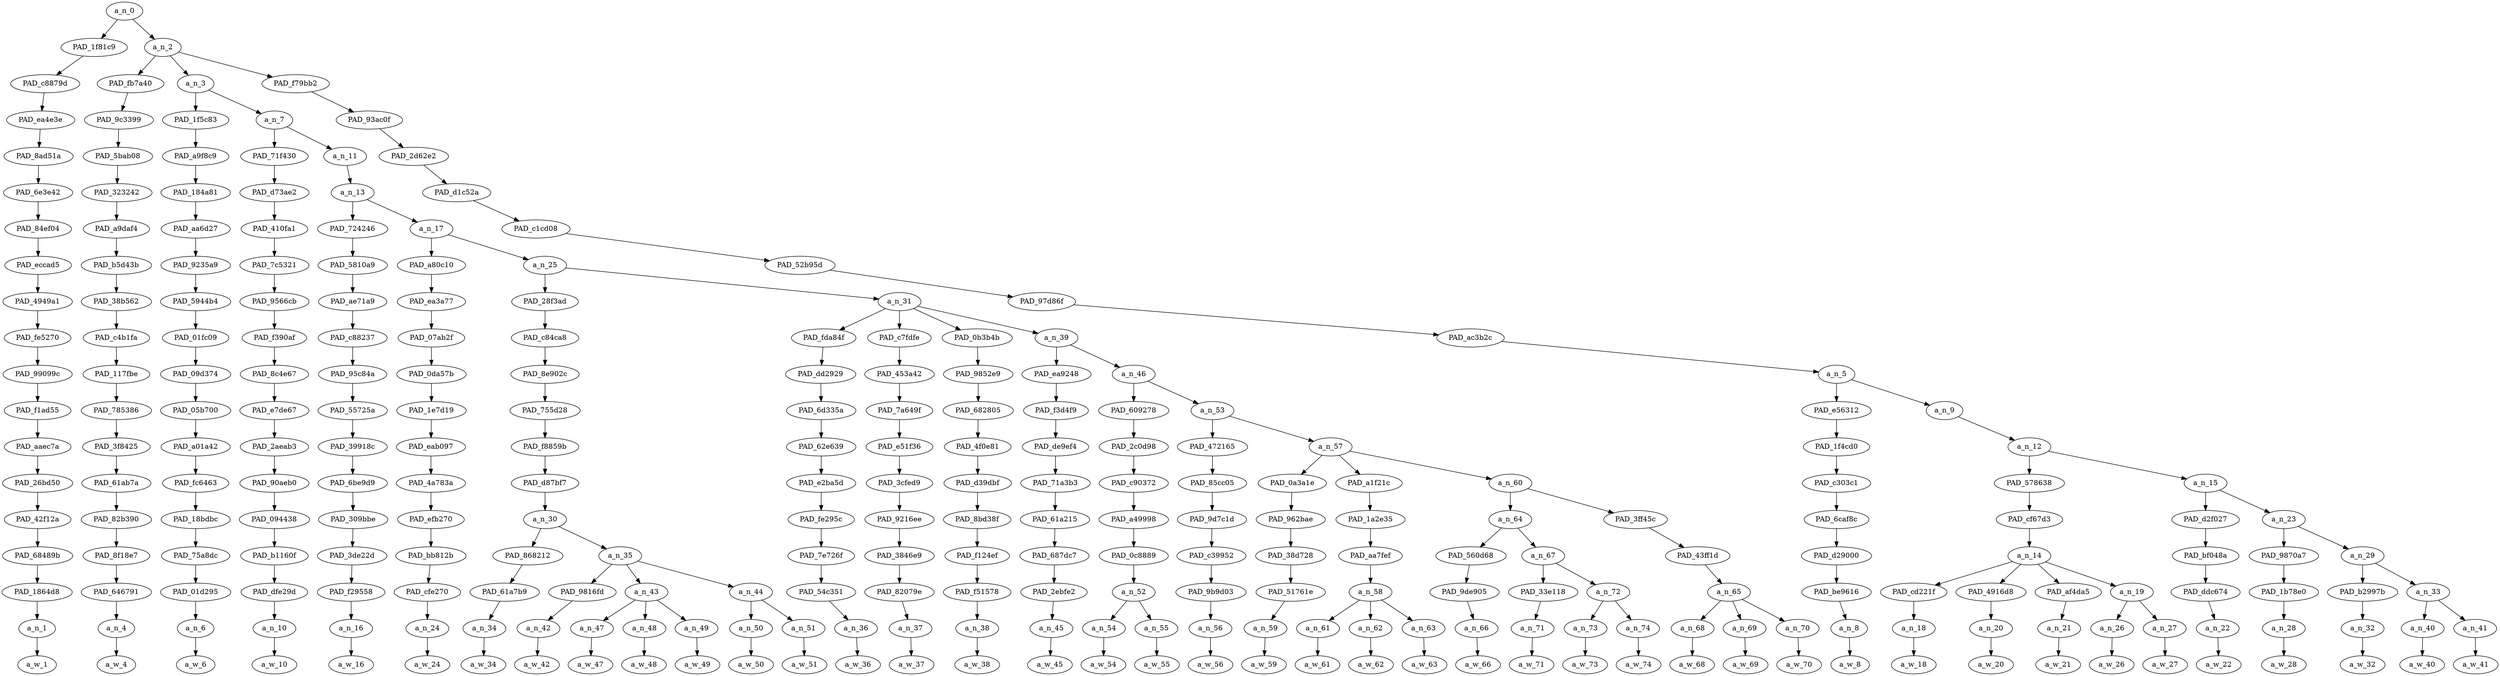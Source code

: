 strict digraph "" {
	a_n_0	[div_dir=1,
		index=0,
		level=18,
		pos="10.963592529296875,18!",
		text_span="[0, 1, 2, 3, 4, 5, 6, 7, 8, 9, 10, 11, 12, 13, 14, 15, 16, 17, 18, 19, 20, 21, 22, 23, 24, 25, 26, 27, 28, 29, 30, 31, 32, 33, 34, \
35, 36, 37, 38, 39, 40, 41]",
		value=0.99999999];
	PAD_1f81c9	[div_dir=1,
		index=0,
		level=17,
		pos="0.0,17!",
		text_span="[0]",
		value=0.02323932];
	a_n_0 -> PAD_1f81c9;
	a_n_2	[div_dir=1,
		index=1,
		level=17,
		pos="21.92718505859375,17!",
		text_span="[1, 2, 3, 4, 5, 6, 7, 8, 9, 10, 11, 12, 13, 14, 15, 16, 17, 18, 19, 20, 21, 22, 23, 24, 25, 26, 27, 28, 29, 30, 31, 32, 33, 34, \
35, 36, 37, 38, 39, 40, 41]",
		value=0.97619737];
	a_n_0 -> a_n_2;
	PAD_c8879d	[div_dir=1,
		index=0,
		level=16,
		pos="0.0,16!",
		text_span="[0]",
		value=0.02323932];
	PAD_1f81c9 -> PAD_c8879d;
	PAD_ea4e3e	[div_dir=1,
		index=0,
		level=15,
		pos="0.0,15!",
		text_span="[0]",
		value=0.02323932];
	PAD_c8879d -> PAD_ea4e3e;
	PAD_8ad51a	[div_dir=1,
		index=0,
		level=14,
		pos="0.0,14!",
		text_span="[0]",
		value=0.02323932];
	PAD_ea4e3e -> PAD_8ad51a;
	PAD_6e3e42	[div_dir=1,
		index=0,
		level=13,
		pos="0.0,13!",
		text_span="[0]",
		value=0.02323932];
	PAD_8ad51a -> PAD_6e3e42;
	PAD_84ef04	[div_dir=1,
		index=0,
		level=12,
		pos="0.0,12!",
		text_span="[0]",
		value=0.02323932];
	PAD_6e3e42 -> PAD_84ef04;
	PAD_eccad5	[div_dir=1,
		index=0,
		level=11,
		pos="0.0,11!",
		text_span="[0]",
		value=0.02323932];
	PAD_84ef04 -> PAD_eccad5;
	PAD_4949a1	[div_dir=1,
		index=0,
		level=10,
		pos="0.0,10!",
		text_span="[0]",
		value=0.02323932];
	PAD_eccad5 -> PAD_4949a1;
	PAD_fe5270	[div_dir=1,
		index=0,
		level=9,
		pos="0.0,9!",
		text_span="[0]",
		value=0.02323932];
	PAD_4949a1 -> PAD_fe5270;
	PAD_99099c	[div_dir=1,
		index=0,
		level=8,
		pos="0.0,8!",
		text_span="[0]",
		value=0.02323932];
	PAD_fe5270 -> PAD_99099c;
	PAD_f1ad55	[div_dir=1,
		index=0,
		level=7,
		pos="0.0,7!",
		text_span="[0]",
		value=0.02323932];
	PAD_99099c -> PAD_f1ad55;
	PAD_aaec7a	[div_dir=1,
		index=0,
		level=6,
		pos="0.0,6!",
		text_span="[0]",
		value=0.02323932];
	PAD_f1ad55 -> PAD_aaec7a;
	PAD_26bd50	[div_dir=1,
		index=0,
		level=5,
		pos="0.0,5!",
		text_span="[0]",
		value=0.02323932];
	PAD_aaec7a -> PAD_26bd50;
	PAD_42f12a	[div_dir=1,
		index=0,
		level=4,
		pos="0.0,4!",
		text_span="[0]",
		value=0.02323932];
	PAD_26bd50 -> PAD_42f12a;
	PAD_68489b	[div_dir=1,
		index=0,
		level=3,
		pos="0.0,3!",
		text_span="[0]",
		value=0.02323932];
	PAD_42f12a -> PAD_68489b;
	PAD_1864d8	[div_dir=1,
		index=0,
		level=2,
		pos="0.0,2!",
		text_span="[0]",
		value=0.02323932];
	PAD_68489b -> PAD_1864d8;
	a_n_1	[div_dir=1,
		index=0,
		level=1,
		pos="0.0,1!",
		text_span="[0]",
		value=0.02323932];
	PAD_1864d8 -> a_n_1;
	a_w_1	[div_dir=0,
		index=0,
		level=0,
		pos="0,0!",
		text_span="[0]",
		value=i];
	a_n_1 -> a_w_1;
	PAD_fb7a40	[div_dir=1,
		index=2,
		level=16,
		pos="30.0,16!",
		text_span="[30]",
		value=0.03035486];
	a_n_2 -> PAD_fb7a40;
	a_n_3	[div_dir=1,
		index=1,
		level=16,
		pos="2.26593017578125,16!",
		text_span="[1, 2, 3, 4, 5, 6, 7, 8, 9, 10, 11, 12, 13, 14, 15, 16, 17, 18, 19, 20, 21, 22, 23, 24, 25, 26, 27, 28, 29]",
		value=0.68270876];
	a_n_2 -> a_n_3;
	PAD_f79bb2	[div_dir=1,
		index=3,
		level=16,
		pos="33.515625,16!",
		text_span="[31, 32, 33, 34, 35, 36, 37, 38, 39, 40, 41]",
		value=0.26260870];
	a_n_2 -> PAD_f79bb2;
	PAD_9c3399	[div_dir=1,
		index=3,
		level=15,
		pos="30.0,15!",
		text_span="[30]",
		value=0.03035486];
	PAD_fb7a40 -> PAD_9c3399;
	PAD_5bab08	[div_dir=1,
		index=4,
		level=14,
		pos="30.0,14!",
		text_span="[30]",
		value=0.03035486];
	PAD_9c3399 -> PAD_5bab08;
	PAD_323242	[div_dir=1,
		index=4,
		level=13,
		pos="30.0,13!",
		text_span="[30]",
		value=0.03035486];
	PAD_5bab08 -> PAD_323242;
	PAD_a9daf4	[div_dir=1,
		index=5,
		level=12,
		pos="30.0,12!",
		text_span="[30]",
		value=0.03035486];
	PAD_323242 -> PAD_a9daf4;
	PAD_b5d43b	[div_dir=1,
		index=6,
		level=11,
		pos="30.0,11!",
		text_span="[30]",
		value=0.03035486];
	PAD_a9daf4 -> PAD_b5d43b;
	PAD_38b562	[div_dir=1,
		index=7,
		level=10,
		pos="30.0,10!",
		text_span="[30]",
		value=0.03035486];
	PAD_b5d43b -> PAD_38b562;
	PAD_c4b1fa	[div_dir=1,
		index=10,
		level=9,
		pos="30.0,9!",
		text_span="[30]",
		value=0.03035486];
	PAD_38b562 -> PAD_c4b1fa;
	PAD_117fbe	[div_dir=1,
		index=11,
		level=8,
		pos="30.0,8!",
		text_span="[30]",
		value=0.03035486];
	PAD_c4b1fa -> PAD_117fbe;
	PAD_785386	[div_dir=1,
		index=12,
		level=7,
		pos="30.0,7!",
		text_span="[30]",
		value=0.03035486];
	PAD_117fbe -> PAD_785386;
	PAD_3f8425	[div_dir=1,
		index=13,
		level=6,
		pos="30.0,6!",
		text_span="[30]",
		value=0.03035486];
	PAD_785386 -> PAD_3f8425;
	PAD_61ab7a	[div_dir=1,
		index=15,
		level=5,
		pos="30.0,5!",
		text_span="[30]",
		value=0.03035486];
	PAD_3f8425 -> PAD_61ab7a;
	PAD_82b390	[div_dir=1,
		index=16,
		level=4,
		pos="30.0,4!",
		text_span="[30]",
		value=0.03035486];
	PAD_61ab7a -> PAD_82b390;
	PAD_8f18e7	[div_dir=1,
		index=18,
		level=3,
		pos="30.0,3!",
		text_span="[30]",
		value=0.03035486];
	PAD_82b390 -> PAD_8f18e7;
	PAD_646791	[div_dir=1,
		index=21,
		level=2,
		pos="30.0,2!",
		text_span="[30]",
		value=0.03035486];
	PAD_8f18e7 -> PAD_646791;
	a_n_4	[div_dir=1,
		index=30,
		level=1,
		pos="30.0,1!",
		text_span="[30]",
		value=0.03035486];
	PAD_646791 -> a_n_4;
	a_w_4	[div_dir=0,
		index=30,
		level=0,
		pos="30,0!",
		text_span="[30]",
		value=and1];
	a_n_4 -> a_w_4;
	PAD_1f5c83	[div_dir=1,
		index=1,
		level=15,
		pos="1.0,15!",
		text_span="[1]",
		value=0.01600167];
	a_n_3 -> PAD_1f5c83;
	a_n_7	[div_dir=1,
		index=2,
		level=15,
		pos="3.5318603515625,15!",
		text_span="[2, 3, 4, 5, 6, 7, 8, 9, 10, 11, 12, 13, 14, 15, 16, 17, 18, 19, 20, 21, 22, 23, 24, 25, 26, 27, 28, 29]",
		value=0.66629090];
	a_n_3 -> a_n_7;
	PAD_a9f8c9	[div_dir=1,
		index=1,
		level=14,
		pos="1.0,14!",
		text_span="[1]",
		value=0.01600167];
	PAD_1f5c83 -> PAD_a9f8c9;
	PAD_184a81	[div_dir=1,
		index=1,
		level=13,
		pos="1.0,13!",
		text_span="[1]",
		value=0.01600167];
	PAD_a9f8c9 -> PAD_184a81;
	PAD_aa6d27	[div_dir=1,
		index=1,
		level=12,
		pos="1.0,12!",
		text_span="[1]",
		value=0.01600167];
	PAD_184a81 -> PAD_aa6d27;
	PAD_9235a9	[div_dir=1,
		index=1,
		level=11,
		pos="1.0,11!",
		text_span="[1]",
		value=0.01600167];
	PAD_aa6d27 -> PAD_9235a9;
	PAD_5944b4	[div_dir=1,
		index=1,
		level=10,
		pos="1.0,10!",
		text_span="[1]",
		value=0.01600167];
	PAD_9235a9 -> PAD_5944b4;
	PAD_01fc09	[div_dir=1,
		index=1,
		level=9,
		pos="1.0,9!",
		text_span="[1]",
		value=0.01600167];
	PAD_5944b4 -> PAD_01fc09;
	PAD_09d374	[div_dir=1,
		index=1,
		level=8,
		pos="1.0,8!",
		text_span="[1]",
		value=0.01600167];
	PAD_01fc09 -> PAD_09d374;
	PAD_05b700	[div_dir=1,
		index=1,
		level=7,
		pos="1.0,7!",
		text_span="[1]",
		value=0.01600167];
	PAD_09d374 -> PAD_05b700;
	PAD_a01a42	[div_dir=1,
		index=1,
		level=6,
		pos="1.0,6!",
		text_span="[1]",
		value=0.01600167];
	PAD_05b700 -> PAD_a01a42;
	PAD_fc6463	[div_dir=1,
		index=1,
		level=5,
		pos="1.0,5!",
		text_span="[1]",
		value=0.01600167];
	PAD_a01a42 -> PAD_fc6463;
	PAD_18bdbc	[div_dir=1,
		index=1,
		level=4,
		pos="1.0,4!",
		text_span="[1]",
		value=0.01600167];
	PAD_fc6463 -> PAD_18bdbc;
	PAD_75a8dc	[div_dir=1,
		index=1,
		level=3,
		pos="1.0,3!",
		text_span="[1]",
		value=0.01600167];
	PAD_18bdbc -> PAD_75a8dc;
	PAD_01d295	[div_dir=1,
		index=1,
		level=2,
		pos="1.0,2!",
		text_span="[1]",
		value=0.01600167];
	PAD_75a8dc -> PAD_01d295;
	a_n_6	[div_dir=1,
		index=1,
		level=1,
		pos="1.0,1!",
		text_span="[1]",
		value=0.01600167];
	PAD_01d295 -> a_n_6;
	a_w_6	[div_dir=0,
		index=1,
		level=0,
		pos="1,0!",
		text_span="[1]",
		value=would];
	a_n_6 -> a_w_6;
	PAD_71f430	[div_dir=1,
		index=2,
		level=14,
		pos="2.0,14!",
		text_span="[2]",
		value=0.01862092];
	a_n_7 -> PAD_71f430;
	a_n_11	[div_dir=1,
		index=3,
		level=14,
		pos="5.063720703125,14!",
		text_span="[3, 4, 5, 6, 7, 8, 9, 10, 11, 12, 13, 14, 15, 16, 17, 18, 19, 20, 21, 22, 23, 24, 25, 26, 27, 28, 29]",
		value=0.64726500];
	a_n_7 -> a_n_11;
	PAD_d73ae2	[div_dir=1,
		index=2,
		level=13,
		pos="2.0,13!",
		text_span="[2]",
		value=0.01862092];
	PAD_71f430 -> PAD_d73ae2;
	PAD_410fa1	[div_dir=1,
		index=2,
		level=12,
		pos="2.0,12!",
		text_span="[2]",
		value=0.01862092];
	PAD_d73ae2 -> PAD_410fa1;
	PAD_7c5321	[div_dir=1,
		index=2,
		level=11,
		pos="2.0,11!",
		text_span="[2]",
		value=0.01862092];
	PAD_410fa1 -> PAD_7c5321;
	PAD_9566cb	[div_dir=1,
		index=2,
		level=10,
		pos="2.0,10!",
		text_span="[2]",
		value=0.01862092];
	PAD_7c5321 -> PAD_9566cb;
	PAD_f390af	[div_dir=1,
		index=2,
		level=9,
		pos="2.0,9!",
		text_span="[2]",
		value=0.01862092];
	PAD_9566cb -> PAD_f390af;
	PAD_8c4e67	[div_dir=1,
		index=2,
		level=8,
		pos="2.0,8!",
		text_span="[2]",
		value=0.01862092];
	PAD_f390af -> PAD_8c4e67;
	PAD_e7de67	[div_dir=1,
		index=2,
		level=7,
		pos="2.0,7!",
		text_span="[2]",
		value=0.01862092];
	PAD_8c4e67 -> PAD_e7de67;
	PAD_2aeab3	[div_dir=1,
		index=2,
		level=6,
		pos="2.0,6!",
		text_span="[2]",
		value=0.01862092];
	PAD_e7de67 -> PAD_2aeab3;
	PAD_90aeb0	[div_dir=1,
		index=2,
		level=5,
		pos="2.0,5!",
		text_span="[2]",
		value=0.01862092];
	PAD_2aeab3 -> PAD_90aeb0;
	PAD_094438	[div_dir=1,
		index=2,
		level=4,
		pos="2.0,4!",
		text_span="[2]",
		value=0.01862092];
	PAD_90aeb0 -> PAD_094438;
	PAD_b1160f	[div_dir=1,
		index=2,
		level=3,
		pos="2.0,3!",
		text_span="[2]",
		value=0.01862092];
	PAD_094438 -> PAD_b1160f;
	PAD_dfe29d	[div_dir=1,
		index=2,
		level=2,
		pos="2.0,2!",
		text_span="[2]",
		value=0.01862092];
	PAD_b1160f -> PAD_dfe29d;
	a_n_10	[div_dir=1,
		index=2,
		level=1,
		pos="2.0,1!",
		text_span="[2]",
		value=0.01862092];
	PAD_dfe29d -> a_n_10;
	a_w_10	[div_dir=0,
		index=2,
		level=0,
		pos="2,0!",
		text_span="[2]",
		value=love];
	a_n_10 -> a_w_10;
	a_n_13	[div_dir=1,
		index=3,
		level=13,
		pos="5.063720703125,13!",
		text_span="[3, 4, 5, 6, 7, 8, 9, 10, 11, 12, 13, 14, 15, 16, 17, 18, 19, 20, 21, 22, 23, 24, 25, 26, 27, 28, 29]",
		value=0.64687098];
	a_n_11 -> a_n_13;
	PAD_724246	[div_dir=1,
		index=3,
		level=12,
		pos="3.0,12!",
		text_span="[3]",
		value=0.01719556];
	a_n_13 -> PAD_724246;
	a_n_17	[div_dir=1,
		index=4,
		level=12,
		pos="7.12744140625,12!",
		text_span="[4, 5, 6, 7, 8, 9, 10, 11, 12, 13, 14, 15, 16, 17, 18, 19, 20, 21, 22, 23, 24, 25, 26, 27, 28, 29]",
		value=0.62928140];
	a_n_13 -> a_n_17;
	PAD_5810a9	[div_dir=1,
		index=3,
		level=11,
		pos="3.0,11!",
		text_span="[3]",
		value=0.01719556];
	PAD_724246 -> PAD_5810a9;
	PAD_ae71a9	[div_dir=1,
		index=3,
		level=10,
		pos="3.0,10!",
		text_span="[3]",
		value=0.01719556];
	PAD_5810a9 -> PAD_ae71a9;
	PAD_c88237	[div_dir=1,
		index=3,
		level=9,
		pos="3.0,9!",
		text_span="[3]",
		value=0.01719556];
	PAD_ae71a9 -> PAD_c88237;
	PAD_95c84a	[div_dir=1,
		index=3,
		level=8,
		pos="3.0,8!",
		text_span="[3]",
		value=0.01719556];
	PAD_c88237 -> PAD_95c84a;
	PAD_55725a	[div_dir=1,
		index=3,
		level=7,
		pos="3.0,7!",
		text_span="[3]",
		value=0.01719556];
	PAD_95c84a -> PAD_55725a;
	PAD_39918c	[div_dir=1,
		index=3,
		level=6,
		pos="3.0,6!",
		text_span="[3]",
		value=0.01719556];
	PAD_55725a -> PAD_39918c;
	PAD_6be9d9	[div_dir=1,
		index=3,
		level=5,
		pos="3.0,5!",
		text_span="[3]",
		value=0.01719556];
	PAD_39918c -> PAD_6be9d9;
	PAD_309bbe	[div_dir=1,
		index=3,
		level=4,
		pos="3.0,4!",
		text_span="[3]",
		value=0.01719556];
	PAD_6be9d9 -> PAD_309bbe;
	PAD_3de22d	[div_dir=1,
		index=3,
		level=3,
		pos="3.0,3!",
		text_span="[3]",
		value=0.01719556];
	PAD_309bbe -> PAD_3de22d;
	PAD_f29558	[div_dir=1,
		index=3,
		level=2,
		pos="3.0,2!",
		text_span="[3]",
		value=0.01719556];
	PAD_3de22d -> PAD_f29558;
	a_n_16	[div_dir=1,
		index=3,
		level=1,
		pos="3.0,1!",
		text_span="[3]",
		value=0.01719556];
	PAD_f29558 -> a_n_16;
	a_w_16	[div_dir=0,
		index=3,
		level=0,
		pos="3,0!",
		text_span="[3]",
		value=to];
	a_n_16 -> a_w_16;
	PAD_a80c10	[div_dir=1,
		index=4,
		level=11,
		pos="4.0,11!",
		text_span="[4]",
		value=0.01846505];
	a_n_17 -> PAD_a80c10;
	a_n_25	[div_dir=1,
		index=5,
		level=11,
		pos="10.2548828125,11!",
		text_span="[5, 6, 7, 8, 9, 10, 11, 12, 13, 14, 15, 16, 17, 18, 19, 20, 21, 22, 23, 24, 25, 26, 27, 28, 29]",
		value=0.61043405];
	a_n_17 -> a_n_25;
	PAD_ea3a77	[div_dir=1,
		index=4,
		level=10,
		pos="4.0,10!",
		text_span="[4]",
		value=0.01846505];
	PAD_a80c10 -> PAD_ea3a77;
	PAD_07ab2f	[div_dir=1,
		index=4,
		level=9,
		pos="4.0,9!",
		text_span="[4]",
		value=0.01846505];
	PAD_ea3a77 -> PAD_07ab2f;
	PAD_0da57b	[div_dir=1,
		index=4,
		level=8,
		pos="4.0,8!",
		text_span="[4]",
		value=0.01846505];
	PAD_07ab2f -> PAD_0da57b;
	PAD_1e7d19	[div_dir=1,
		index=4,
		level=7,
		pos="4.0,7!",
		text_span="[4]",
		value=0.01846505];
	PAD_0da57b -> PAD_1e7d19;
	PAD_eab097	[div_dir=1,
		index=4,
		level=6,
		pos="4.0,6!",
		text_span="[4]",
		value=0.01846505];
	PAD_1e7d19 -> PAD_eab097;
	PAD_4a783a	[div_dir=1,
		index=4,
		level=5,
		pos="4.0,5!",
		text_span="[4]",
		value=0.01846505];
	PAD_eab097 -> PAD_4a783a;
	PAD_efb270	[div_dir=1,
		index=4,
		level=4,
		pos="4.0,4!",
		text_span="[4]",
		value=0.01846505];
	PAD_4a783a -> PAD_efb270;
	PAD_bb812b	[div_dir=1,
		index=4,
		level=3,
		pos="4.0,3!",
		text_span="[4]",
		value=0.01846505];
	PAD_efb270 -> PAD_bb812b;
	PAD_cfe270	[div_dir=1,
		index=4,
		level=2,
		pos="4.0,2!",
		text_span="[4]",
		value=0.01846505];
	PAD_bb812b -> PAD_cfe270;
	a_n_24	[div_dir=1,
		index=4,
		level=1,
		pos="4.0,1!",
		text_span="[4]",
		value=0.01846505];
	PAD_cfe270 -> a_n_24;
	a_w_24	[div_dir=0,
		index=4,
		level=0,
		pos="4,0!",
		text_span="[4]",
		value=see];
	a_n_24 -> a_w_24;
	PAD_28f3ad	[div_dir=1,
		index=5,
		level=10,
		pos="6.583333333333333,10!",
		text_span="[5, 6, 7, 8, 9, 10, 11]",
		value=0.16515179];
	a_n_25 -> PAD_28f3ad;
	a_n_31	[div_dir=1,
		index=6,
		level=10,
		pos="13.926432291666666,10!",
		text_span="[12, 13, 14, 15, 16, 17, 18, 19, 20, 21, 22, 23, 24, 25, 26, 27, 28, 29]",
		value=0.44491612];
	a_n_25 -> a_n_31;
	PAD_c84ca8	[div_dir=1,
		index=5,
		level=9,
		pos="6.583333333333333,9!",
		text_span="[5, 6, 7, 8, 9, 10, 11]",
		value=0.16515179];
	PAD_28f3ad -> PAD_c84ca8;
	PAD_8e902c	[div_dir=1,
		index=5,
		level=8,
		pos="6.583333333333333,8!",
		text_span="[5, 6, 7, 8, 9, 10, 11]",
		value=0.16515179];
	PAD_c84ca8 -> PAD_8e902c;
	PAD_755d28	[div_dir=1,
		index=5,
		level=7,
		pos="6.583333333333333,7!",
		text_span="[5, 6, 7, 8, 9, 10, 11]",
		value=0.16515179];
	PAD_8e902c -> PAD_755d28;
	PAD_f8859b	[div_dir=1,
		index=5,
		level=6,
		pos="6.583333333333333,6!",
		text_span="[5, 6, 7, 8, 9, 10, 11]",
		value=0.16515179];
	PAD_755d28 -> PAD_f8859b;
	PAD_d87bf7	[div_dir=1,
		index=5,
		level=5,
		pos="6.583333333333333,5!",
		text_span="[5, 6, 7, 8, 9, 10, 11]",
		value=0.16515179];
	PAD_f8859b -> PAD_d87bf7;
	a_n_30	[div_dir=1,
		index=5,
		level=4,
		pos="6.583333333333333,4!",
		text_span="[5, 6, 7, 8, 9, 10, 11]",
		value=0.16515179];
	PAD_d87bf7 -> a_n_30;
	PAD_868212	[div_dir=-1,
		index=5,
		level=3,
		pos="5.0,3!",
		text_span="[5]",
		value=0.03765372];
	a_n_30 -> PAD_868212;
	a_n_35	[div_dir=1,
		index=6,
		level=3,
		pos="8.166666666666666,3!",
		text_span="[6, 7, 8, 9, 10, 11]",
		value=0.12736094];
	a_n_30 -> a_n_35;
	PAD_61a7b9	[div_dir=-1,
		index=5,
		level=2,
		pos="5.0,2!",
		text_span="[5]",
		value=0.03765372];
	PAD_868212 -> PAD_61a7b9;
	a_n_34	[div_dir=-1,
		index=5,
		level=1,
		pos="5.0,1!",
		text_span="[5]",
		value=0.03765372];
	PAD_61a7b9 -> a_n_34;
	a_w_34	[div_dir=0,
		index=5,
		level=0,
		pos="5,0!",
		text_span="[5]",
		value=trump];
	a_n_34 -> a_w_34;
	PAD_9816fd	[div_dir=1,
		index=6,
		level=2,
		pos="6.0,2!",
		text_span="[6]",
		value=0.01947156];
	a_n_35 -> PAD_9816fd;
	a_n_43	[div_dir=1,
		index=7,
		level=2,
		pos="8.0,2!",
		text_span="[7, 8, 9]",
		value=0.07511292];
	a_n_35 -> a_n_43;
	a_n_44	[div_dir=1,
		index=8,
		level=2,
		pos="10.5,2!",
		text_span="[10, 11]",
		value=0.03260212];
	a_n_35 -> a_n_44;
	a_n_42	[div_dir=1,
		index=6,
		level=1,
		pos="6.0,1!",
		text_span="[6]",
		value=0.01947156];
	PAD_9816fd -> a_n_42;
	a_w_42	[div_dir=0,
		index=6,
		level=0,
		pos="6,0!",
		text_span="[6]",
		value=bring];
	a_n_42 -> a_w_42;
	a_n_47	[div_dir=1,
		index=7,
		level=1,
		pos="7.0,1!",
		text_span="[7]",
		value=0.02334159];
	a_n_43 -> a_n_47;
	a_n_48	[div_dir=1,
		index=8,
		level=1,
		pos="8.0,1!",
		text_span="[8]",
		value=0.02929512];
	a_n_43 -> a_n_48;
	a_n_49	[div_dir=1,
		index=9,
		level=1,
		pos="9.0,1!",
		text_span="[9]",
		value=0.02235039];
	a_n_43 -> a_n_49;
	a_w_47	[div_dir=0,
		index=7,
		level=0,
		pos="7,0!",
		text_span="[7]",
		value="<number>"];
	a_n_47 -> a_w_47;
	a_w_48	[div_dir=0,
		index=8,
		level=0,
		pos="8,0!",
		text_span="[8]",
		value=white];
	a_n_48 -> a_w_48;
	a_w_49	[div_dir=0,
		index=9,
		level=0,
		pos="9,0!",
		text_span="[9]",
		value=women];
	a_n_49 -> a_w_49;
	a_n_50	[div_dir=1,
		index=10,
		level=1,
		pos="10.0,1!",
		text_span="[10]",
		value=0.01400073];
	a_n_44 -> a_n_50;
	a_n_51	[div_dir=1,
		index=11,
		level=1,
		pos="11.0,1!",
		text_span="[11]",
		value=0.01854632];
	a_n_44 -> a_n_51;
	a_w_50	[div_dir=0,
		index=10,
		level=0,
		pos="10,0!",
		text_span="[10]",
		value=from];
	a_n_50 -> a_w_50;
	a_w_51	[div_dir=0,
		index=11,
		level=0,
		pos="11,0!",
		text_span="[11]",
		value=europe];
	a_n_51 -> a_w_51;
	PAD_fda84f	[div_dir=1,
		index=6,
		level=9,
		pos="12.0,9!",
		text_span="[12]",
		value=0.01613592];
	a_n_31 -> PAD_fda84f;
	PAD_c7fdfe	[div_dir=1,
		index=7,
		level=9,
		pos="13.0,9!",
		text_span="[13]",
		value=0.01517469];
	a_n_31 -> PAD_c7fdfe;
	PAD_0b3b4b	[div_dir=1,
		index=8,
		level=9,
		pos="14.0,9!",
		text_span="[14]",
		value=0.01855804];
	a_n_31 -> PAD_0b3b4b;
	a_n_39	[div_dir=1,
		index=9,
		level=9,
		pos="16.705729166666664,9!",
		text_span="[15, 16, 17, 18, 19, 20, 21, 22, 23, 24, 25, 26, 27, 28, 29]",
		value=0.39470546];
	a_n_31 -> a_n_39;
	PAD_dd2929	[div_dir=1,
		index=6,
		level=8,
		pos="12.0,8!",
		text_span="[12]",
		value=0.01613592];
	PAD_fda84f -> PAD_dd2929;
	PAD_6d335a	[div_dir=1,
		index=6,
		level=7,
		pos="12.0,7!",
		text_span="[12]",
		value=0.01613592];
	PAD_dd2929 -> PAD_6d335a;
	PAD_62e639	[div_dir=1,
		index=6,
		level=6,
		pos="12.0,6!",
		text_span="[12]",
		value=0.01613592];
	PAD_6d335a -> PAD_62e639;
	PAD_e2ba5d	[div_dir=1,
		index=6,
		level=5,
		pos="12.0,5!",
		text_span="[12]",
		value=0.01613592];
	PAD_62e639 -> PAD_e2ba5d;
	PAD_fe295c	[div_dir=1,
		index=6,
		level=4,
		pos="12.0,4!",
		text_span="[12]",
		value=0.01613592];
	PAD_e2ba5d -> PAD_fe295c;
	PAD_7e726f	[div_dir=1,
		index=7,
		level=3,
		pos="12.0,3!",
		text_span="[12]",
		value=0.01613592];
	PAD_fe295c -> PAD_7e726f;
	PAD_54c351	[div_dir=1,
		index=9,
		level=2,
		pos="12.0,2!",
		text_span="[12]",
		value=0.01613592];
	PAD_7e726f -> PAD_54c351;
	a_n_36	[div_dir=1,
		index=12,
		level=1,
		pos="12.0,1!",
		text_span="[12]",
		value=0.01613592];
	PAD_54c351 -> a_n_36;
	a_w_36	[div_dir=0,
		index=12,
		level=0,
		pos="12,0!",
		text_span="[12]",
		value=call];
	a_n_36 -> a_w_36;
	PAD_453a42	[div_dir=1,
		index=7,
		level=8,
		pos="13.0,8!",
		text_span="[13]",
		value=0.01517469];
	PAD_c7fdfe -> PAD_453a42;
	PAD_7a649f	[div_dir=1,
		index=7,
		level=7,
		pos="13.0,7!",
		text_span="[13]",
		value=0.01517469];
	PAD_453a42 -> PAD_7a649f;
	PAD_e51f36	[div_dir=1,
		index=7,
		level=6,
		pos="13.0,6!",
		text_span="[13]",
		value=0.01517469];
	PAD_7a649f -> PAD_e51f36;
	PAD_3cfed9	[div_dir=1,
		index=7,
		level=5,
		pos="13.0,5!",
		text_span="[13]",
		value=0.01517469];
	PAD_e51f36 -> PAD_3cfed9;
	PAD_9216ee	[div_dir=1,
		index=7,
		level=4,
		pos="13.0,4!",
		text_span="[13]",
		value=0.01517469];
	PAD_3cfed9 -> PAD_9216ee;
	PAD_3846e9	[div_dir=1,
		index=8,
		level=3,
		pos="13.0,3!",
		text_span="[13]",
		value=0.01517469];
	PAD_9216ee -> PAD_3846e9;
	PAD_82079e	[div_dir=1,
		index=10,
		level=2,
		pos="13.0,2!",
		text_span="[13]",
		value=0.01517469];
	PAD_3846e9 -> PAD_82079e;
	a_n_37	[div_dir=1,
		index=13,
		level=1,
		pos="13.0,1!",
		text_span="[13]",
		value=0.01517469];
	PAD_82079e -> a_n_37;
	a_w_37	[div_dir=0,
		index=13,
		level=0,
		pos="13,0!",
		text_span="[13]",
		value=them];
	a_n_37 -> a_w_37;
	PAD_9852e9	[div_dir=1,
		index=8,
		level=8,
		pos="14.0,8!",
		text_span="[14]",
		value=0.01855804];
	PAD_0b3b4b -> PAD_9852e9;
	PAD_682805	[div_dir=1,
		index=8,
		level=7,
		pos="14.0,7!",
		text_span="[14]",
		value=0.01855804];
	PAD_9852e9 -> PAD_682805;
	PAD_4f0e81	[div_dir=1,
		index=8,
		level=6,
		pos="14.0,6!",
		text_span="[14]",
		value=0.01855804];
	PAD_682805 -> PAD_4f0e81;
	PAD_d39dbf	[div_dir=1,
		index=8,
		level=5,
		pos="14.0,5!",
		text_span="[14]",
		value=0.01855804];
	PAD_4f0e81 -> PAD_d39dbf;
	PAD_8bd38f	[div_dir=1,
		index=8,
		level=4,
		pos="14.0,4!",
		text_span="[14]",
		value=0.01855804];
	PAD_d39dbf -> PAD_8bd38f;
	PAD_f124ef	[div_dir=1,
		index=9,
		level=3,
		pos="14.0,3!",
		text_span="[14]",
		value=0.01855804];
	PAD_8bd38f -> PAD_f124ef;
	PAD_f51578	[div_dir=1,
		index=11,
		level=2,
		pos="14.0,2!",
		text_span="[14]",
		value=0.01855804];
	PAD_f124ef -> PAD_f51578;
	a_n_38	[div_dir=1,
		index=14,
		level=1,
		pos="14.0,1!",
		text_span="[14]",
		value=0.01855804];
	PAD_f51578 -> a_n_38;
	a_w_38	[div_dir=0,
		index=14,
		level=0,
		pos="14,0!",
		text_span="[14]",
		value=refugees];
	a_n_38 -> a_w_38;
	PAD_ea9248	[div_dir=1,
		index=9,
		level=8,
		pos="15.0,8!",
		text_span="[15]",
		value=0.01273873];
	a_n_39 -> PAD_ea9248;
	a_n_46	[div_dir=1,
		index=10,
		level=8,
		pos="18.411458333333332,8!",
		text_span="[16, 17, 18, 19, 20, 21, 22, 23, 24, 25, 26, 27, 28, 29]",
		value=0.38164606];
	a_n_39 -> a_n_46;
	PAD_f3d4f9	[div_dir=1,
		index=9,
		level=7,
		pos="15.0,7!",
		text_span="[15]",
		value=0.01273873];
	PAD_ea9248 -> PAD_f3d4f9;
	PAD_de9ef4	[div_dir=1,
		index=9,
		level=6,
		pos="15.0,6!",
		text_span="[15]",
		value=0.01273873];
	PAD_f3d4f9 -> PAD_de9ef4;
	PAD_71a3b3	[div_dir=1,
		index=9,
		level=5,
		pos="15.0,5!",
		text_span="[15]",
		value=0.01273873];
	PAD_de9ef4 -> PAD_71a3b3;
	PAD_61a215	[div_dir=1,
		index=9,
		level=4,
		pos="15.0,4!",
		text_span="[15]",
		value=0.01273873];
	PAD_71a3b3 -> PAD_61a215;
	PAD_687dc7	[div_dir=1,
		index=10,
		level=3,
		pos="15.0,3!",
		text_span="[15]",
		value=0.01273873];
	PAD_61a215 -> PAD_687dc7;
	PAD_2ebfe2	[div_dir=1,
		index=12,
		level=2,
		pos="15.0,2!",
		text_span="[15]",
		value=0.01273873];
	PAD_687dc7 -> PAD_2ebfe2;
	a_n_45	[div_dir=1,
		index=15,
		level=1,
		pos="15.0,1!",
		text_span="[15]",
		value=0.01273873];
	PAD_2ebfe2 -> a_n_45;
	a_w_45	[div_dir=0,
		index=15,
		level=0,
		pos="15,0!",
		text_span="[15]",
		value=from1];
	a_n_45 -> a_w_45;
	PAD_609278	[div_dir=1,
		index=10,
		level=7,
		pos="16.5,7!",
		text_span="[16, 17]",
		value=0.03259384];
	a_n_46 -> PAD_609278;
	a_n_53	[div_dir=1,
		index=11,
		level=7,
		pos="20.322916666666664,7!",
		text_span="[18, 19, 20, 21, 22, 23, 24, 25, 26, 27, 28, 29]",
		value=0.34872274];
	a_n_46 -> a_n_53;
	PAD_2c0d98	[div_dir=1,
		index=10,
		level=6,
		pos="16.5,6!",
		text_span="[16, 17]",
		value=0.03259384];
	PAD_609278 -> PAD_2c0d98;
	PAD_c90372	[div_dir=1,
		index=10,
		level=5,
		pos="16.5,5!",
		text_span="[16, 17]",
		value=0.03259384];
	PAD_2c0d98 -> PAD_c90372;
	PAD_a49998	[div_dir=1,
		index=10,
		level=4,
		pos="16.5,4!",
		text_span="[16, 17]",
		value=0.03259384];
	PAD_c90372 -> PAD_a49998;
	PAD_0c8889	[div_dir=1,
		index=11,
		level=3,
		pos="16.5,3!",
		text_span="[16, 17]",
		value=0.03259384];
	PAD_a49998 -> PAD_0c8889;
	a_n_52	[div_dir=1,
		index=13,
		level=2,
		pos="16.5,2!",
		text_span="[16, 17]",
		value=0.03259384];
	PAD_0c8889 -> a_n_52;
	a_n_54	[div_dir=1,
		index=16,
		level=1,
		pos="16.0,1!",
		text_span="[16]",
		value=0.01364612];
	a_n_52 -> a_n_54;
	a_n_55	[div_dir=1,
		index=17,
		level=1,
		pos="17.0,1!",
		text_span="[17]",
		value=0.01881338];
	a_n_52 -> a_n_55;
	a_w_54	[div_dir=0,
		index=16,
		level=0,
		pos="16,0!",
		text_span="[16]",
		value=the];
	a_n_54 -> a_w_54;
	a_w_55	[div_dir=0,
		index=17,
		level=0,
		pos="17,0!",
		text_span="[17]",
		value=madness];
	a_n_55 -> a_w_55;
	PAD_472165	[div_dir=1,
		index=11,
		level=6,
		pos="18.0,6!",
		text_span="[18]",
		value=0.01438206];
	a_n_53 -> PAD_472165;
	a_n_57	[div_dir=1,
		index=12,
		level=6,
		pos="22.645833333333332,6!",
		text_span="[19, 20, 21, 22, 23, 24, 25, 26, 27, 28, 29]",
		value=0.33403881];
	a_n_53 -> a_n_57;
	PAD_85cc05	[div_dir=1,
		index=11,
		level=5,
		pos="18.0,5!",
		text_span="[18]",
		value=0.01438206];
	PAD_472165 -> PAD_85cc05;
	PAD_9d7c1d	[div_dir=1,
		index=11,
		level=4,
		pos="18.0,4!",
		text_span="[18]",
		value=0.01438206];
	PAD_85cc05 -> PAD_9d7c1d;
	PAD_c39952	[div_dir=1,
		index=12,
		level=3,
		pos="18.0,3!",
		text_span="[18]",
		value=0.01438206];
	PAD_9d7c1d -> PAD_c39952;
	PAD_9b9d03	[div_dir=1,
		index=14,
		level=2,
		pos="18.0,2!",
		text_span="[18]",
		value=0.01438206];
	PAD_c39952 -> PAD_9b9d03;
	a_n_56	[div_dir=1,
		index=18,
		level=1,
		pos="18.0,1!",
		text_span="[18]",
		value=0.01438206];
	PAD_9b9d03 -> a_n_56;
	a_w_56	[div_dir=0,
		index=18,
		level=0,
		pos="18,0!",
		text_span="[18]",
		value=of];
	a_n_56 -> a_w_56;
	PAD_0a3a1e	[div_dir=1,
		index=13,
		level=5,
		pos="22.0,5!",
		text_span="[22]",
		value=0.01602561];
	a_n_57 -> PAD_0a3a1e;
	PAD_a1f21c	[div_dir=1,
		index=12,
		level=5,
		pos="20.0,5!",
		text_span="[19, 20, 21]",
		value=0.12681267];
	a_n_57 -> PAD_a1f21c;
	a_n_60	[div_dir=1,
		index=14,
		level=5,
		pos="25.9375,5!",
		text_span="[23, 24, 25, 26, 27, 28, 29]",
		value=0.19091772];
	a_n_57 -> a_n_60;
	PAD_962bae	[div_dir=1,
		index=13,
		level=4,
		pos="22.0,4!",
		text_span="[22]",
		value=0.01602561];
	PAD_0a3a1e -> PAD_962bae;
	PAD_38d728	[div_dir=1,
		index=14,
		level=3,
		pos="22.0,3!",
		text_span="[22]",
		value=0.01602561];
	PAD_962bae -> PAD_38d728;
	PAD_51761e	[div_dir=1,
		index=16,
		level=2,
		pos="22.0,2!",
		text_span="[22]",
		value=0.01602561];
	PAD_38d728 -> PAD_51761e;
	a_n_59	[div_dir=1,
		index=22,
		level=1,
		pos="22.0,1!",
		text_span="[22]",
		value=0.01602561];
	PAD_51761e -> a_n_59;
	a_w_59	[div_dir=0,
		index=22,
		level=0,
		pos="22,0!",
		text_span="[22]",
		value=and];
	a_n_59 -> a_w_59;
	PAD_1a2e35	[div_dir=1,
		index=12,
		level=4,
		pos="20.0,4!",
		text_span="[19, 20, 21]",
		value=0.12681267];
	PAD_a1f21c -> PAD_1a2e35;
	PAD_aa7fef	[div_dir=1,
		index=13,
		level=3,
		pos="20.0,3!",
		text_span="[19, 20, 21]",
		value=0.12681267];
	PAD_1a2e35 -> PAD_aa7fef;
	a_n_58	[div_dir=1,
		index=15,
		level=2,
		pos="20.0,2!",
		text_span="[19, 20, 21]",
		value=0.12681267];
	PAD_aa7fef -> a_n_58;
	a_n_61	[div_dir=1,
		index=19,
		level=1,
		pos="19.0,1!",
		text_span="[19]",
		value=0.06738566];
	a_n_58 -> a_n_61;
	a_n_62	[div_dir=1,
		index=20,
		level=1,
		pos="20.0,1!",
		text_span="[20]",
		value=0.01912043];
	a_n_58 -> a_n_62;
	a_n_63	[div_dir=1,
		index=21,
		level=1,
		pos="21.0,1!",
		text_span="[21]",
		value=0.04025433];
	a_n_58 -> a_n_63;
	a_w_61	[div_dir=0,
		index=19,
		level=0,
		pos="19,0!",
		text_span="[19]",
		value=merkel];
	a_n_61 -> a_w_61;
	a_w_62	[div_dir=0,
		index=20,
		level=0,
		pos="20,0!",
		text_span="[20]",
		value=other];
	a_n_62 -> a_w_62;
	a_w_63	[div_dir=0,
		index=21,
		level=0,
		pos="21,0!",
		text_span="[21]",
		value=lefties];
	a_n_63 -> a_w_63;
	a_n_64	[div_dir=1,
		index=14,
		level=4,
		pos="23.875,4!",
		text_span="[23, 24, 25, 26]",
		value=0.13945153];
	a_n_60 -> a_n_64;
	PAD_3ff45c	[div_dir=1,
		index=15,
		level=4,
		pos="28.0,4!",
		text_span="[27, 28, 29]",
		value=0.05113369];
	a_n_60 -> PAD_3ff45c;
	PAD_560d68	[div_dir=-1,
		index=15,
		level=3,
		pos="23.0,3!",
		text_span="[23]",
		value=0.01893612];
	a_n_64 -> PAD_560d68;
	a_n_67	[div_dir=1,
		index=16,
		level=3,
		pos="24.75,3!",
		text_span="[24, 25, 26]",
		value=0.12018548];
	a_n_64 -> a_n_67;
	PAD_9de905	[div_dir=-1,
		index=17,
		level=2,
		pos="23.0,2!",
		text_span="[23]",
		value=0.01893612];
	PAD_560d68 -> PAD_9de905;
	a_n_66	[div_dir=-1,
		index=23,
		level=1,
		pos="23.0,1!",
		text_span="[23]",
		value=0.01893612];
	PAD_9de905 -> a_n_66;
	a_w_66	[div_dir=0,
		index=23,
		level=0,
		pos="23,0!",
		text_span="[23]",
		value=refugees1];
	a_n_66 -> a_w_66;
	PAD_33e118	[div_dir=1,
		index=18,
		level=2,
		pos="24.0,2!",
		text_span="[24]",
		value=0.01442310];
	a_n_67 -> PAD_33e118;
	a_n_72	[div_dir=1,
		index=19,
		level=2,
		pos="25.5,2!",
		text_span="[25, 26]",
		value=0.10539739];
	a_n_67 -> a_n_72;
	a_n_71	[div_dir=1,
		index=24,
		level=1,
		pos="24.0,1!",
		text_span="[24]",
		value=0.01442310];
	PAD_33e118 -> a_n_71;
	a_w_71	[div_dir=0,
		index=24,
		level=0,
		pos="24,0!",
		text_span="[24]",
		value=from2];
	a_n_71 -> a_w_71;
	a_n_73	[div_dir=1,
		index=25,
		level=1,
		pos="25.0,1!",
		text_span="[25]",
		value=0.05406866];
	a_n_72 -> a_n_73;
	a_n_74	[div_dir=1,
		index=26,
		level=1,
		pos="26.0,1!",
		text_span="[26]",
		value=0.05092589];
	a_n_72 -> a_n_74;
	a_w_73	[div_dir=0,
		index=25,
		level=0,
		pos="25,0!",
		text_span="[25]",
		value=rapist];
	a_n_73 -> a_w_73;
	a_w_74	[div_dir=0,
		index=26,
		level=0,
		pos="26,0!",
		text_span="[26]",
		value=muslims];
	a_n_74 -> a_w_74;
	PAD_43ff1d	[div_dir=1,
		index=17,
		level=3,
		pos="28.0,3!",
		text_span="[27, 28, 29]",
		value=0.05113369];
	PAD_3ff45c -> PAD_43ff1d;
	a_n_65	[div_dir=1,
		index=20,
		level=2,
		pos="28.0,2!",
		text_span="[27, 28, 29]",
		value=0.05113369];
	PAD_43ff1d -> a_n_65;
	a_n_68	[div_dir=1,
		index=27,
		level=1,
		pos="27.0,1!",
		text_span="[27]",
		value=0.01715392];
	a_n_65 -> a_n_68;
	a_n_69	[div_dir=1,
		index=28,
		level=1,
		pos="28.0,1!",
		text_span="[28]",
		value=0.01701294];
	a_n_65 -> a_n_69;
	a_n_70	[div_dir=1,
		index=29,
		level=1,
		pos="29.0,1!",
		text_span="[29]",
		value=0.01684974];
	a_n_65 -> a_n_70;
	a_w_68	[div_dir=0,
		index=27,
		level=0,
		pos="27,0!",
		text_span="[27]",
		value=bring1];
	a_n_68 -> a_w_68;
	a_w_69	[div_dir=0,
		index=28,
		level=0,
		pos="28,0!",
		text_span="[28]",
		value=them1];
	a_n_69 -> a_w_69;
	a_w_70	[div_dir=0,
		index=29,
		level=0,
		pos="29,0!",
		text_span="[29]",
		value=here];
	a_n_70 -> a_w_70;
	PAD_93ac0f	[div_dir=1,
		index=4,
		level=15,
		pos="33.515625,15!",
		text_span="[31, 32, 33, 34, 35, 36, 37, 38, 39, 40, 41]",
		value=0.26260870];
	PAD_f79bb2 -> PAD_93ac0f;
	PAD_2d62e2	[div_dir=1,
		index=5,
		level=14,
		pos="33.515625,14!",
		text_span="[31, 32, 33, 34, 35, 36, 37, 38, 39, 40, 41]",
		value=0.26260870];
	PAD_93ac0f -> PAD_2d62e2;
	PAD_d1c52a	[div_dir=1,
		index=5,
		level=13,
		pos="33.515625,13!",
		text_span="[31, 32, 33, 34, 35, 36, 37, 38, 39, 40, 41]",
		value=0.26260870];
	PAD_2d62e2 -> PAD_d1c52a;
	PAD_c1cd08	[div_dir=1,
		index=6,
		level=12,
		pos="33.515625,12!",
		text_span="[31, 32, 33, 34, 35, 36, 37, 38, 39, 40, 41]",
		value=0.26260870];
	PAD_d1c52a -> PAD_c1cd08;
	PAD_52b95d	[div_dir=1,
		index=7,
		level=11,
		pos="33.515625,11!",
		text_span="[31, 32, 33, 34, 35, 36, 37, 38, 39, 40, 41]",
		value=0.26260870];
	PAD_c1cd08 -> PAD_52b95d;
	PAD_97d86f	[div_dir=1,
		index=8,
		level=10,
		pos="33.515625,10!",
		text_span="[31, 32, 33, 34, 35, 36, 37, 38, 39, 40, 41]",
		value=0.26260870];
	PAD_52b95d -> PAD_97d86f;
	PAD_ac3b2c	[div_dir=1,
		index=11,
		level=9,
		pos="33.515625,9!",
		text_span="[31, 32, 33, 34, 35, 36, 37, 38, 39, 40, 41]",
		value=0.26260870];
	PAD_97d86f -> PAD_ac3b2c;
	a_n_5	[div_dir=1,
		index=12,
		level=8,
		pos="33.515625,8!",
		text_span="[31, 32, 33, 34, 35, 36, 37, 38, 39, 40, 41]",
		value=0.26260870];
	PAD_ac3b2c -> a_n_5;
	PAD_e56312	[div_dir=1,
		index=13,
		level=7,
		pos="31.0,7!",
		text_span="[31]",
		value=0.01654409];
	a_n_5 -> PAD_e56312;
	a_n_9	[div_dir=1,
		index=14,
		level=7,
		pos="36.03125,7!",
		text_span="[32, 33, 34, 35, 36, 37, 38, 39, 40, 41]",
		value=0.24574237];
	a_n_5 -> a_n_9;
	PAD_1f4cd0	[div_dir=1,
		index=14,
		level=6,
		pos="31.0,6!",
		text_span="[31]",
		value=0.01654409];
	PAD_e56312 -> PAD_1f4cd0;
	PAD_c303c1	[div_dir=1,
		index=16,
		level=5,
		pos="31.0,5!",
		text_span="[31]",
		value=0.01654409];
	PAD_1f4cd0 -> PAD_c303c1;
	PAD_6caf8c	[div_dir=1,
		index=17,
		level=4,
		pos="31.0,4!",
		text_span="[31]",
		value=0.01654409];
	PAD_c303c1 -> PAD_6caf8c;
	PAD_d29000	[div_dir=1,
		index=19,
		level=3,
		pos="31.0,3!",
		text_span="[31]",
		value=0.01654409];
	PAD_6caf8c -> PAD_d29000;
	PAD_be9616	[div_dir=1,
		index=22,
		level=2,
		pos="31.0,2!",
		text_span="[31]",
		value=0.01654409];
	PAD_d29000 -> PAD_be9616;
	a_n_8	[div_dir=1,
		index=31,
		level=1,
		pos="31.0,1!",
		text_span="[31]",
		value=0.01654409];
	PAD_be9616 -> a_n_8;
	a_w_8	[div_dir=0,
		index=31,
		level=0,
		pos="31,0!",
		text_span="[31]",
		value=have];
	a_n_8 -> a_w_8;
	a_n_12	[div_dir=1,
		index=15,
		level=6,
		pos="36.03125,6!",
		text_span="[32, 33, 34, 35, 36, 37, 38, 39, 40, 41]",
		value=0.24544430];
	a_n_9 -> a_n_12;
	PAD_578638	[div_dir=1,
		index=17,
		level=5,
		pos="34.125,5!",
		text_span="[32, 33, 34, 35, 36]",
		value=0.11013916];
	a_n_12 -> PAD_578638;
	a_n_15	[div_dir=1,
		index=18,
		level=5,
		pos="37.9375,5!",
		text_span="[37, 38, 39, 40, 41]",
		value=0.13500706];
	a_n_12 -> a_n_15;
	PAD_cf67d3	[div_dir=1,
		index=18,
		level=4,
		pos="34.125,4!",
		text_span="[32, 33, 34, 35, 36]",
		value=0.11013916];
	PAD_578638 -> PAD_cf67d3;
	a_n_14	[div_dir=1,
		index=20,
		level=3,
		pos="34.125,3!",
		text_span="[32, 33, 34, 35, 36]",
		value=0.11013916];
	PAD_cf67d3 -> a_n_14;
	PAD_cd221f	[div_dir=1,
		index=23,
		level=2,
		pos="32.0,2!",
		text_span="[32]",
		value=0.01509306];
	a_n_14 -> PAD_cd221f;
	PAD_4916d8	[div_dir=1,
		index=25,
		level=2,
		pos="35.0,2!",
		text_span="[35]",
		value=0.02694935];
	a_n_14 -> PAD_4916d8;
	PAD_af4da5	[div_dir=-1,
		index=26,
		level=2,
		pos="36.0,2!",
		text_span="[36]",
		value=0.02285472];
	a_n_14 -> PAD_af4da5;
	a_n_19	[div_dir=1,
		index=24,
		level=2,
		pos="33.5,2!",
		text_span="[33, 34]",
		value=0.04509620];
	a_n_14 -> a_n_19;
	a_n_18	[div_dir=1,
		index=32,
		level=1,
		pos="32.0,1!",
		text_span="[32]",
		value=0.01509306];
	PAD_cd221f -> a_n_18;
	a_w_18	[div_dir=0,
		index=32,
		level=0,
		pos="32,0!",
		text_span="[32]",
		value=a];
	a_n_18 -> a_w_18;
	a_n_20	[div_dir=1,
		index=35,
		level=1,
		pos="35.0,1!",
		text_span="[35]",
		value=0.02694935];
	PAD_4916d8 -> a_n_20;
	a_w_20	[div_dir=0,
		index=35,
		level=0,
		pos="35,0!",
		text_span="[35]",
		value=american];
	a_n_20 -> a_w_20;
	a_n_21	[div_dir=-1,
		index=36,
		level=1,
		pos="36.0,1!",
		text_span="[36]",
		value=0.02285472];
	PAD_af4da5 -> a_n_21;
	a_w_21	[div_dir=0,
		index=36,
		level=0,
		pos="36,0!",
		text_span="[36]",
		value=men];
	a_n_21 -> a_w_21;
	a_n_26	[div_dir=1,
		index=33,
		level=1,
		pos="33.0,1!",
		text_span="[33]",
		value=0.02355165];
	a_n_19 -> a_n_26;
	a_n_27	[div_dir=1,
		index=34,
		level=1,
		pos="34.0,1!",
		text_span="[34]",
		value=0.02143502];
	a_n_19 -> a_n_27;
	a_w_26	[div_dir=0,
		index=33,
		level=0,
		pos="33,0!",
		text_span="[33]",
		value=baby];
	a_n_26 -> a_w_26;
	a_w_27	[div_dir=0,
		index=34,
		level=0,
		pos="34,0!",
		text_span="[34]",
		value=boom];
	a_n_27 -> a_w_27;
	PAD_d2f027	[div_dir=1,
		index=19,
		level=4,
		pos="37.0,4!",
		text_span="[37]",
		value=0.01766472];
	a_n_15 -> PAD_d2f027;
	a_n_23	[div_dir=1,
		index=20,
		level=4,
		pos="38.875,4!",
		text_span="[38, 39, 40, 41]",
		value=0.11706661];
	a_n_15 -> a_n_23;
	PAD_bf048a	[div_dir=1,
		index=21,
		level=3,
		pos="37.0,3!",
		text_span="[37]",
		value=0.01766472];
	PAD_d2f027 -> PAD_bf048a;
	PAD_ddc674	[div_dir=1,
		index=27,
		level=2,
		pos="37.0,2!",
		text_span="[37]",
		value=0.01766472];
	PAD_bf048a -> PAD_ddc674;
	a_n_22	[div_dir=1,
		index=37,
		level=1,
		pos="37.0,1!",
		text_span="[37]",
		value=0.01766472];
	PAD_ddc674 -> a_n_22;
	a_w_22	[div_dir=0,
		index=37,
		level=0,
		pos="37,0!",
		text_span="[37]",
		value=are];
	a_n_22 -> a_w_22;
	PAD_9870a7	[div_dir=-1,
		index=22,
		level=3,
		pos="38.0,3!",
		text_span="[38]",
		value=0.01799923];
	a_n_23 -> PAD_9870a7;
	a_n_29	[div_dir=1,
		index=23,
		level=3,
		pos="39.75,3!",
		text_span="[39, 40, 41]",
		value=0.09881198];
	a_n_23 -> a_n_29;
	PAD_1b78e0	[div_dir=-1,
		index=28,
		level=2,
		pos="38.0,2!",
		text_span="[38]",
		value=0.01799923];
	PAD_9870a7 -> PAD_1b78e0;
	a_n_28	[div_dir=-1,
		index=38,
		level=1,
		pos="38.0,1!",
		text_span="[38]",
		value=0.01799923];
	PAD_1b78e0 -> a_n_28;
	a_w_28	[div_dir=0,
		index=38,
		level=0,
		pos="38,0!",
		text_span="[38]",
		value=tired];
	a_n_28 -> a_w_28;
	PAD_b2997b	[div_dir=1,
		index=29,
		level=2,
		pos="39.0,2!",
		text_span="[39]",
		value=0.01636839];
	a_n_29 -> PAD_b2997b;
	a_n_33	[div_dir=1,
		index=30,
		level=2,
		pos="40.5,2!",
		text_span="[40, 41]",
		value=0.08214542];
	a_n_29 -> a_n_33;
	a_n_32	[div_dir=1,
		index=39,
		level=1,
		pos="39.0,1!",
		text_span="[39]",
		value=0.01636839];
	PAD_b2997b -> a_n_32;
	a_w_32	[div_dir=0,
		index=39,
		level=0,
		pos="39,0!",
		text_span="[39]",
		value=of1];
	a_n_32 -> a_w_32;
	a_n_40	[div_dir=1,
		index=40,
		level=1,
		pos="40.0,1!",
		text_span="[40]",
		value=0.05229107];
	a_n_33 -> a_n_40;
	a_n_41	[div_dir=-1,
		index=41,
		level=1,
		pos="41.0,1!",
		text_span="[41]",
		value=0.02954804];
	a_n_33 -> a_n_41;
	a_w_40	[div_dir=0,
		index=40,
		level=0,
		pos="40,0!",
		text_span="[40]",
		value=fat];
	a_n_40 -> a_w_40;
	a_w_41	[div_dir=0,
		index=41,
		level=0,
		pos="41,0!",
		text_span="[41]",
		value=women1];
	a_n_41 -> a_w_41;
}
